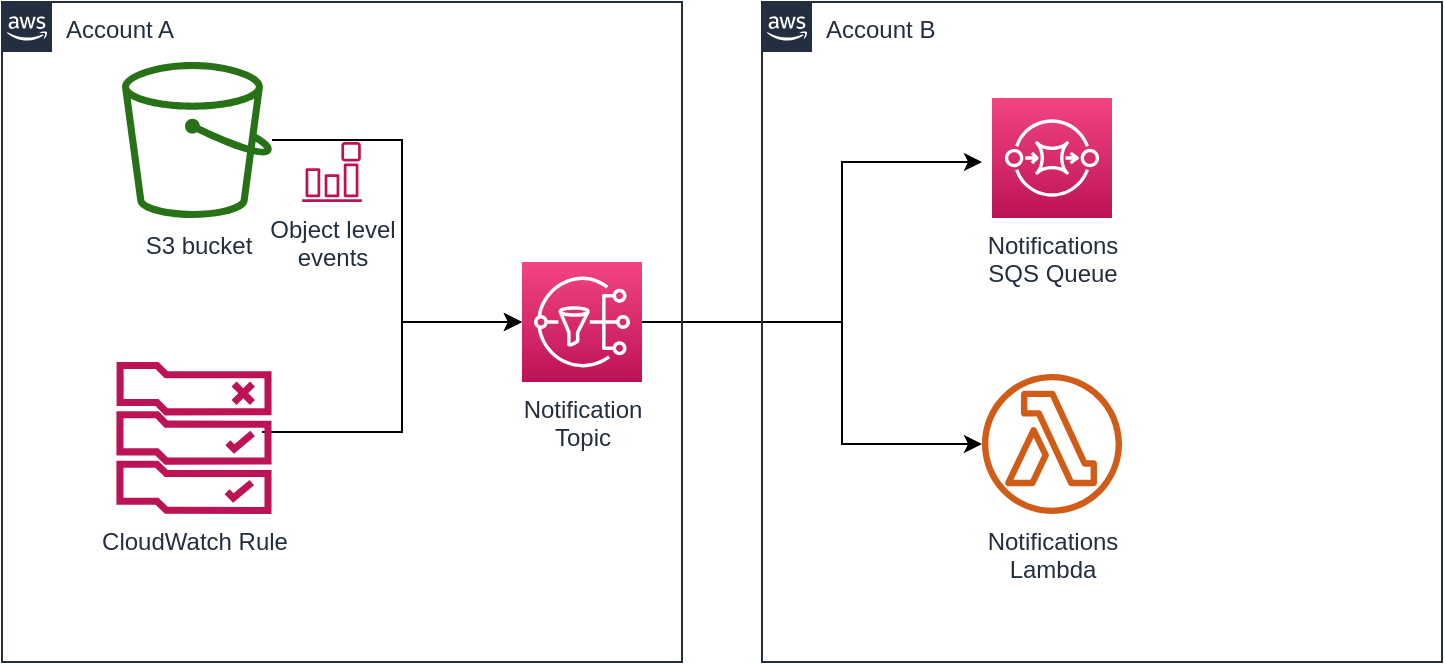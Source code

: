 <mxfile version="13.5.5" type="github"><diagram id="qwFmswSdyP353KoE3MXB" name="Page-1"><mxGraphModel dx="1422" dy="745" grid="1" gridSize="10" guides="1" tooltips="1" connect="1" arrows="1" fold="1" page="1" pageScale="1" pageWidth="827" pageHeight="1169" math="0" shadow="0"><root><mxCell id="0"/><mxCell id="1" parent="0"/><mxCell id="NbMW78ANV0puipuesGx3-5" style="edgeStyle=orthogonalEdgeStyle;rounded=0;orthogonalLoop=1;jettySize=auto;html=1;" edge="1" parent="1" source="NbMW78ANV0puipuesGx3-1" target="NbMW78ANV0puipuesGx3-3"><mxGeometry relative="1" as="geometry"><Array as="points"><mxPoint x="260" y="79"/><mxPoint x="260" y="170"/></Array></mxGeometry></mxCell><mxCell id="NbMW78ANV0puipuesGx3-1" value="S3 bucket" style="outlineConnect=0;fontColor=#232F3E;gradientColor=none;fillColor=#277116;strokeColor=none;dashed=0;verticalLabelPosition=bottom;verticalAlign=top;align=center;html=1;fontSize=12;fontStyle=0;aspect=fixed;pointerEvents=1;shape=mxgraph.aws4.bucket;" vertex="1" parent="1"><mxGeometry x="120" y="40" width="75" height="78" as="geometry"/></mxCell><mxCell id="NbMW78ANV0puipuesGx3-4" style="edgeStyle=orthogonalEdgeStyle;rounded=0;orthogonalLoop=1;jettySize=auto;html=1;" edge="1" parent="1" target="NbMW78ANV0puipuesGx3-3"><mxGeometry relative="1" as="geometry"><mxPoint x="189.982" y="225" as="sourcePoint"/><Array as="points"><mxPoint x="260" y="225"/><mxPoint x="260" y="170"/></Array></mxGeometry></mxCell><mxCell id="NbMW78ANV0puipuesGx3-10" style="edgeStyle=orthogonalEdgeStyle;rounded=0;orthogonalLoop=1;jettySize=auto;html=1;" edge="1" parent="1" source="NbMW78ANV0puipuesGx3-3"><mxGeometry relative="1" as="geometry"><mxPoint x="550" y="90" as="targetPoint"/><Array as="points"><mxPoint x="480" y="170"/><mxPoint x="480" y="90"/></Array></mxGeometry></mxCell><mxCell id="NbMW78ANV0puipuesGx3-11" style="edgeStyle=orthogonalEdgeStyle;rounded=0;orthogonalLoop=1;jettySize=auto;html=1;" edge="1" parent="1" source="NbMW78ANV0puipuesGx3-3" target="NbMW78ANV0puipuesGx3-9"><mxGeometry relative="1" as="geometry"><Array as="points"><mxPoint x="480" y="170"/><mxPoint x="480" y="231"/></Array></mxGeometry></mxCell><mxCell id="NbMW78ANV0puipuesGx3-3" value="Notification&lt;br&gt;Topic" style="outlineConnect=0;fontColor=#232F3E;gradientColor=#F34482;gradientDirection=north;fillColor=#BC1356;strokeColor=#ffffff;dashed=0;verticalLabelPosition=bottom;verticalAlign=top;align=center;html=1;fontSize=12;fontStyle=0;aspect=fixed;shape=mxgraph.aws4.resourceIcon;resIcon=mxgraph.aws4.sns;" vertex="1" parent="1"><mxGeometry x="320" y="140" width="60" height="60" as="geometry"/></mxCell><mxCell id="NbMW78ANV0puipuesGx3-6" value="Object level&lt;br&gt;events" style="outlineConnect=0;fontColor=#232F3E;gradientColor=none;fillColor=#BC1356;strokeColor=none;dashed=0;verticalLabelPosition=bottom;verticalAlign=top;align=center;html=1;fontSize=12;fontStyle=0;aspect=fixed;pointerEvents=1;shape=mxgraph.aws4.event_event_based;" vertex="1" parent="1"><mxGeometry x="210" y="80" width="30" height="30" as="geometry"/></mxCell><mxCell id="NbMW78ANV0puipuesGx3-7" value="CloudWatch Rule" style="outlineConnect=0;fontColor=#232F3E;gradientColor=none;fillColor=#BC1356;strokeColor=none;dashed=0;verticalLabelPosition=bottom;verticalAlign=top;align=center;html=1;fontSize=12;fontStyle=0;aspect=fixed;pointerEvents=1;shape=mxgraph.aws4.rule_2;" vertex="1" parent="1"><mxGeometry x="117" y="190" width="78" height="76" as="geometry"/></mxCell><mxCell id="NbMW78ANV0puipuesGx3-8" value="Notifications&lt;br&gt;SQS Queue" style="outlineConnect=0;fontColor=#232F3E;gradientColor=#F34482;gradientDirection=north;fillColor=#BC1356;strokeColor=#ffffff;dashed=0;verticalLabelPosition=bottom;verticalAlign=top;align=center;html=1;fontSize=12;fontStyle=0;aspect=fixed;shape=mxgraph.aws4.resourceIcon;resIcon=mxgraph.aws4.sqs;" vertex="1" parent="1"><mxGeometry x="555" y="58" width="60" height="60" as="geometry"/></mxCell><mxCell id="NbMW78ANV0puipuesGx3-9" value="Notifications&lt;br&gt;Lambda" style="outlineConnect=0;fontColor=#232F3E;gradientColor=none;fillColor=#D05C17;strokeColor=none;dashed=0;verticalLabelPosition=bottom;verticalAlign=top;align=center;html=1;fontSize=12;fontStyle=0;aspect=fixed;pointerEvents=1;shape=mxgraph.aws4.lambda_function;" vertex="1" parent="1"><mxGeometry x="550" y="196" width="70" height="70" as="geometry"/></mxCell><mxCell id="NbMW78ANV0puipuesGx3-12" value="Account A" style="points=[[0,0],[0.25,0],[0.5,0],[0.75,0],[1,0],[1,0.25],[1,0.5],[1,0.75],[1,1],[0.75,1],[0.5,1],[0.25,1],[0,1],[0,0.75],[0,0.5],[0,0.25]];outlineConnect=0;gradientColor=none;html=1;whiteSpace=wrap;fontSize=12;fontStyle=0;shape=mxgraph.aws4.group;grIcon=mxgraph.aws4.group_aws_cloud_alt;strokeColor=#232F3E;fillColor=none;verticalAlign=top;align=left;spacingLeft=30;fontColor=#232F3E;dashed=0;" vertex="1" parent="1"><mxGeometry x="60" y="10" width="340" height="330" as="geometry"/></mxCell><mxCell id="NbMW78ANV0puipuesGx3-13" value="Account B" style="points=[[0,0],[0.25,0],[0.5,0],[0.75,0],[1,0],[1,0.25],[1,0.5],[1,0.75],[1,1],[0.75,1],[0.5,1],[0.25,1],[0,1],[0,0.75],[0,0.5],[0,0.25]];outlineConnect=0;gradientColor=none;html=1;whiteSpace=wrap;fontSize=12;fontStyle=0;shape=mxgraph.aws4.group;grIcon=mxgraph.aws4.group_aws_cloud_alt;strokeColor=#232F3E;fillColor=none;verticalAlign=top;align=left;spacingLeft=30;fontColor=#232F3E;dashed=0;" vertex="1" parent="1"><mxGeometry x="440" y="10" width="340" height="330" as="geometry"/></mxCell></root></mxGraphModel></diagram></mxfile>